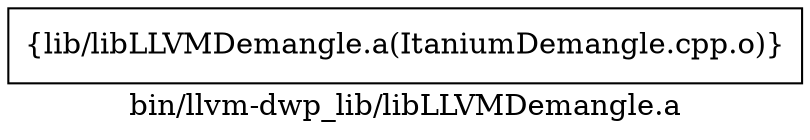 digraph "bin/llvm-dwp_lib/libLLVMDemangle.a" {
	label="bin/llvm-dwp_lib/libLLVMDemangle.a";
	rankdir=LR;

	Node0x557914d871d8 [shape=record,shape=box,group=0,label="{lib/libLLVMDemangle.a(ItaniumDemangle.cpp.o)}"];
}
